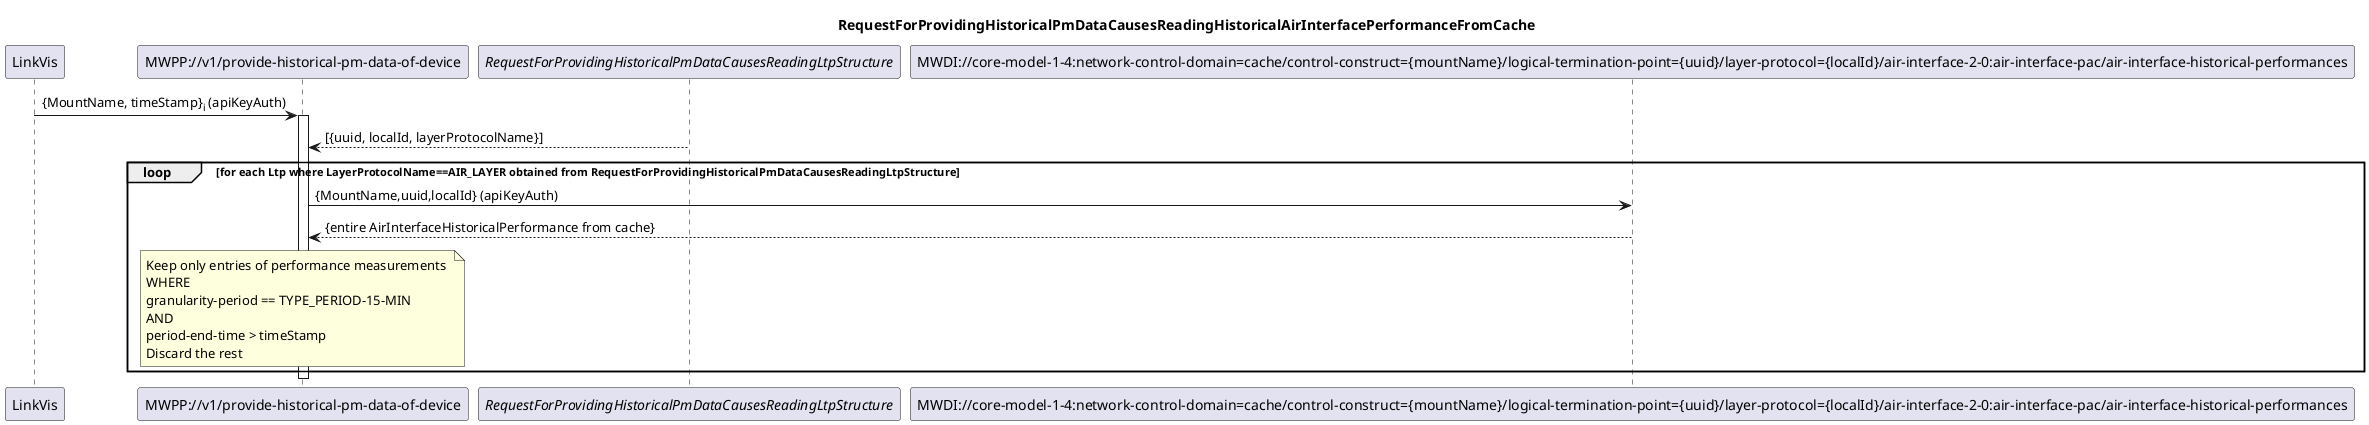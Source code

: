 @startuml 005_ReadingHistoricalAirInterfacePerformanceFromCache
skinparam responseMessageBelowArrow true

title
RequestForProvidingHistoricalPmDataCausesReadingHistoricalAirInterfacePerformanceFromCache
end title

participant "LinkVis" as LinkVis
participant "MWPP://v1/provide-historical-pm-data-of-device" as MWPP
participant "<i>RequestForProvidingHistoricalPmDataCausesReadingLtpStructure</i>" as LTPs
participant "MWDI://core-model-1-4:network-control-domain=cache/control-construct={mountName}/logical-termination-point={uuid}/layer-protocol={localId}/air-interface-2-0:air-interface-pac/air-interface-historical-performances" as AirInterfacePm

LinkVis -> MWPP: {MountName, timeStamp}<sub>i</sub> (apiKeyAuth)
activate MWPP
LTPs --> MWPP: [{uuid, localId, layerProtocolName}]
loop for each Ltp where LayerProtocolName==AIR_LAYER obtained from RequestForProvidingHistoricalPmDataCausesReadingLtpStructure
    MWPP -> AirInterfacePm: {MountName,uuid,localId} (apiKeyAuth)
    AirInterfacePm --> MWPP: {entire AirInterfaceHistoricalPerformance from cache}
    note over MWPP
    Keep only entries of performance measurements 
    WHERE
    granularity-period == TYPE_PERIOD-15-MIN
    AND
    period-end-time > timeStamp
    Discard the rest
    end note

end

deactivate MWPP

@enduml